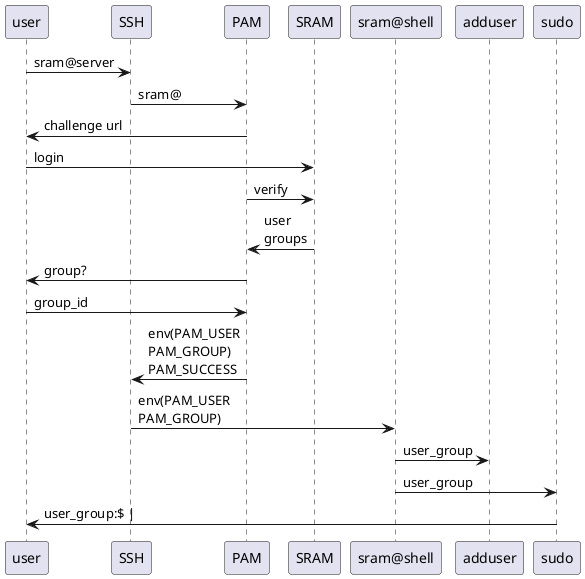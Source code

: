@startuml
user -> SSH: sram@server
SSH -> PAM: sram@
PAM -> user: challenge url
user -> SRAM: login
PAM -> SRAM: verify
SRAM -> PAM: user\ngroups
PAM -> user: group?
user -> PAM: group_id
PAM -> SSH: env(PAM_USER\nPAM_GROUP)\nPAM_SUCCESS
SSH -> sram@shell: env(PAM_USER\nPAM_GROUP)
sram@shell -> adduser: user_group
sram@shell -> sudo: user_group
sudo -> user: user_group:$ |
@enduml